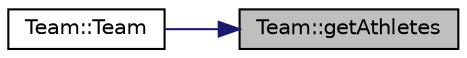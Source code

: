 digraph "Team::getAthletes"
{
 // LATEX_PDF_SIZE
  edge [fontname="Helvetica",fontsize="10",labelfontname="Helvetica",labelfontsize="10"];
  node [fontname="Helvetica",fontsize="10",shape=record];
  rankdir="RL";
  Node1 [label="Team::getAthletes",height=0.2,width=0.4,color="black", fillcolor="grey75", style="filled", fontcolor="black",tooltip=" "];
  Node1 -> Node2 [dir="back",color="midnightblue",fontsize="10",style="solid",fontname="Helvetica"];
  Node2 [label="Team::Team",height=0.2,width=0.4,color="black", fillcolor="white", style="filled",URL="$class_team.html#ab1053b49813ccc8a5cc071eb24d00ff3",tooltip=" "];
}
